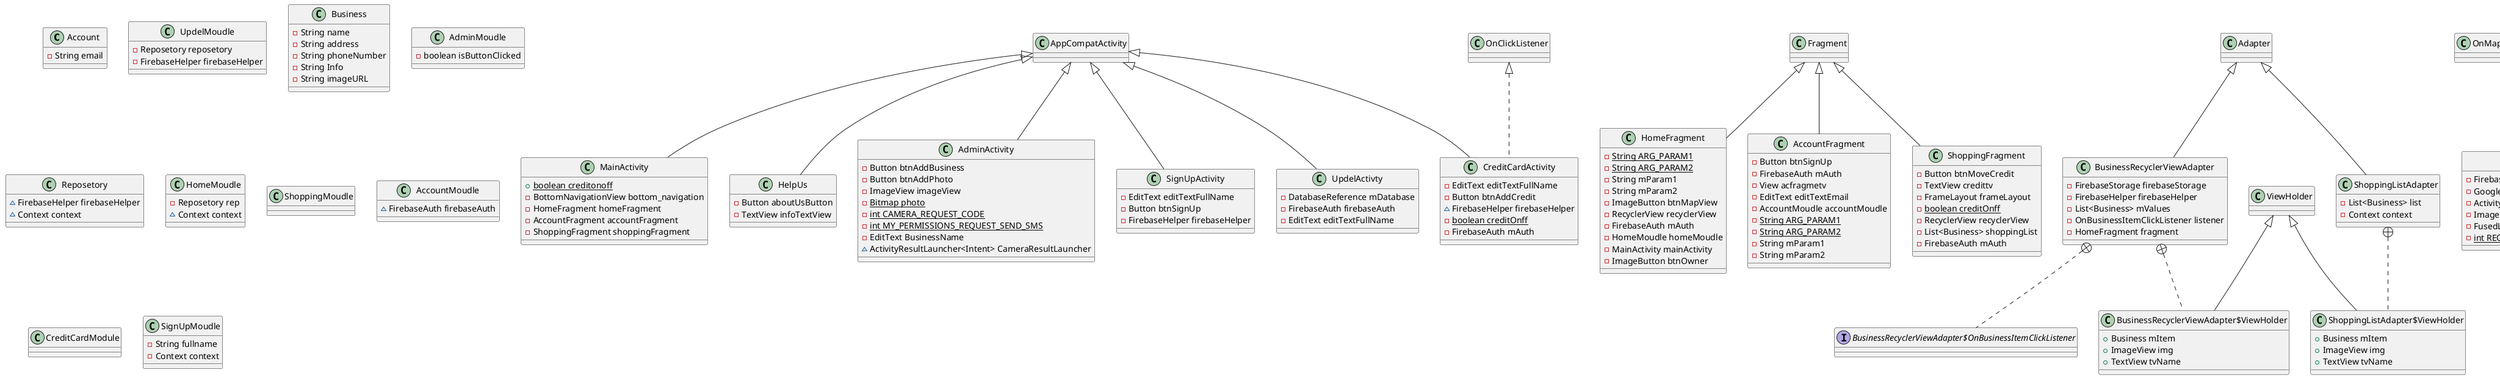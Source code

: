 @startuml
class Account {
- String email
}

class UpdelMoudle {
- Reposetory reposetory
- FirebaseHelper firebaseHelper
}

class Business {
- String name
- String address
- String phoneNumber
- String Info
- String imageURL
}

class AdminMoudle {
- boolean isButtonClicked
}

class MainActivity {
+ {static} boolean creditonoff
- BottomNavigationView bottom_navigation
- HomeFragment homeFragment
- AccountFragment accountFragment
- ShoppingFragment shoppingFragment
}

class Reposetory {
~ FirebaseHelper firebaseHelper
~ Context context
}

class HelpUs {
- Button aboutUsButton
- TextView infoTextView
}

class HomeMoudle {
- Reposetory rep
~ Context context
}

class HomeFragment {
- {static} String ARG_PARAM1
- {static} String ARG_PARAM2
- String mParam1
- String mParam2
- ImageButton btnMapView
- RecyclerView recyclerView
- FirebaseAuth mAuth
- HomeMoudle homeMoudle
- MainActivity mainActivity
- ImageButton btnOwner
}

class AccountFragment {
- Button btnSignUp
- FirebaseAuth mAuth
- View acfragmetv
- EditText editTextEmail
- AccountMoudle accountMoudle
- {static} String ARG_PARAM1
- {static} String ARG_PARAM2
- String mParam1
- String mParam2
}

class CreditCardActivity {
- EditText editTextFullName
- Button btnAddCredit
~ FirebaseHelper firebaseHelper
- {static} boolean creditOnff
- FirebaseAuth mAuth
}

class BusinessRecyclerViewAdapter {
- FirebaseStorage firebaseStorage
- FirebaseHelper firebaseHelper
- List<Business> mValues
- OnBusinessItemClickListener listener
- HomeFragment fragment
}

interface BusinessRecyclerViewAdapter$OnBusinessItemClickListener {
}
class BusinessRecyclerViewAdapter$ViewHolder {
+ Business mItem
+ ImageView img
+ TextView tvName
}

class AdminActivity {
- Button btnAddBusiness
- Button btnAddPhoto
- ImageView imageView
- {static} Bitmap photo
- {static} int CAMERA_REQUEST_CODE
- {static} int MY_PERMISSIONS_REQUEST_SEND_SMS
- EditText BusinessName
~ ActivityResultLauncher<Intent> CameraResultLauncher
}

class SignUpActivity {
- EditText editTextFullName
- Button btnSignUp
- FirebaseHelper firebaseHelper
}

class ShoppingListAdapter {
- List<Business> list
- Context context
}

class ShoppingListAdapter$ViewHolder {
+ Business mItem
+ ImageView img
+ TextView tvName
}

class ShoppingMoudle {
}
class MapsActivity {
- FirebaseFirestore db
- GoogleMap mMap
- ActivityMapsBinding binding
- ImageButton btnBackH
- FusedLocationProviderClient fusedLocationClient
- {static} int REQUEST_LOCATION_PERMISSION
}

class UpdelActivty {
- DatabaseReference mDatabase
- FirebaseAuth firebaseAuth
- EditText editTextFullName
}

class ShoppingFragment {
- Button btnMoveCredit
- TextView credittv
- FrameLayout frameLayout
- {static} boolean creditOnff
- RecyclerView recyclerView
- List<Business> shoppingList
- FirebaseAuth mAuth
}

class AccountMoudle {
~ FirebaseAuth firebaseAuth
}

class FirebaseHelper {
~ FirebaseFirestore firestore
~ FirebaseAuth mAuth
~ Context context
- String info
}

interface FirebaseHelper$userFound {
}
interface FirebaseHelper$Completed {
}
interface FirebaseHelper$ListOfBus {
}
interface FirebaseHelper$InfoCallback {
}
interface FirebaseHelper$whenDone {
}
class CreditCardModule {
}
class SignUpMoudle {
- String fullname
- Context context
}



AppCompatActivity <|-- MainActivity
AppCompatActivity <|-- HelpUs
Fragment <|-- HomeFragment
Fragment <|-- AccountFragment
OnClickListener <|.. CreditCardActivity
AppCompatActivity <|-- CreditCardActivity
Adapter <|-- BusinessRecyclerViewAdapter
BusinessRecyclerViewAdapter +.. BusinessRecyclerViewAdapter$OnBusinessItemClickListener
BusinessRecyclerViewAdapter +.. BusinessRecyclerViewAdapter$ViewHolder
ViewHolder <|-- BusinessRecyclerViewAdapter$ViewHolder
AppCompatActivity <|-- AdminActivity
AppCompatActivity <|-- SignUpActivity
Adapter <|-- ShoppingListAdapter
ShoppingListAdapter +.. ShoppingListAdapter$ViewHolder
ViewHolder <|-- ShoppingListAdapter$ViewHolder
OnMapReadyCallback <|.. MapsActivity
FragmentActivity <|-- MapsActivity
AppCompatActivity <|-- UpdelActivty
Fragment <|-- ShoppingFragment
FirebaseHelper +.. FirebaseHelper$userFound
FirebaseHelper +.. FirebaseHelper$Completed
FirebaseHelper +.. FirebaseHelper$ListOfBus
FirebaseHelper +.. FirebaseHelper$InfoCallback
FirebaseHelper +.. FirebaseHelper$whenDone
@enduml